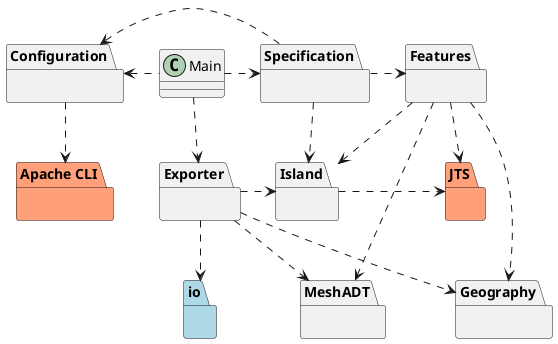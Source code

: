 @startuml

package Exporter {}
package Configuration {}
package Specification {}
package Island {}
package MeshADT {}
package JTS LightSalmon {}
package "Apache CLI" LightSalmon {}
package io LightBlue {}
package Geography {}
package Features {}

class Main


Main .> Specification
Configuration <. Main
Configuration <. Specification

Main ..> Exporter
Exporter ..> MeshADT
Specification ..> Island
Exporter .> Island
Exporter ..> io

Island .> JTS
Configuration ..> "Apache CLI"
Exporter ..> Geography

Specification .> Features
Features ..> Island
Features ..> Geography
Features ..> MeshADT
Features ..> JTS


@enduml